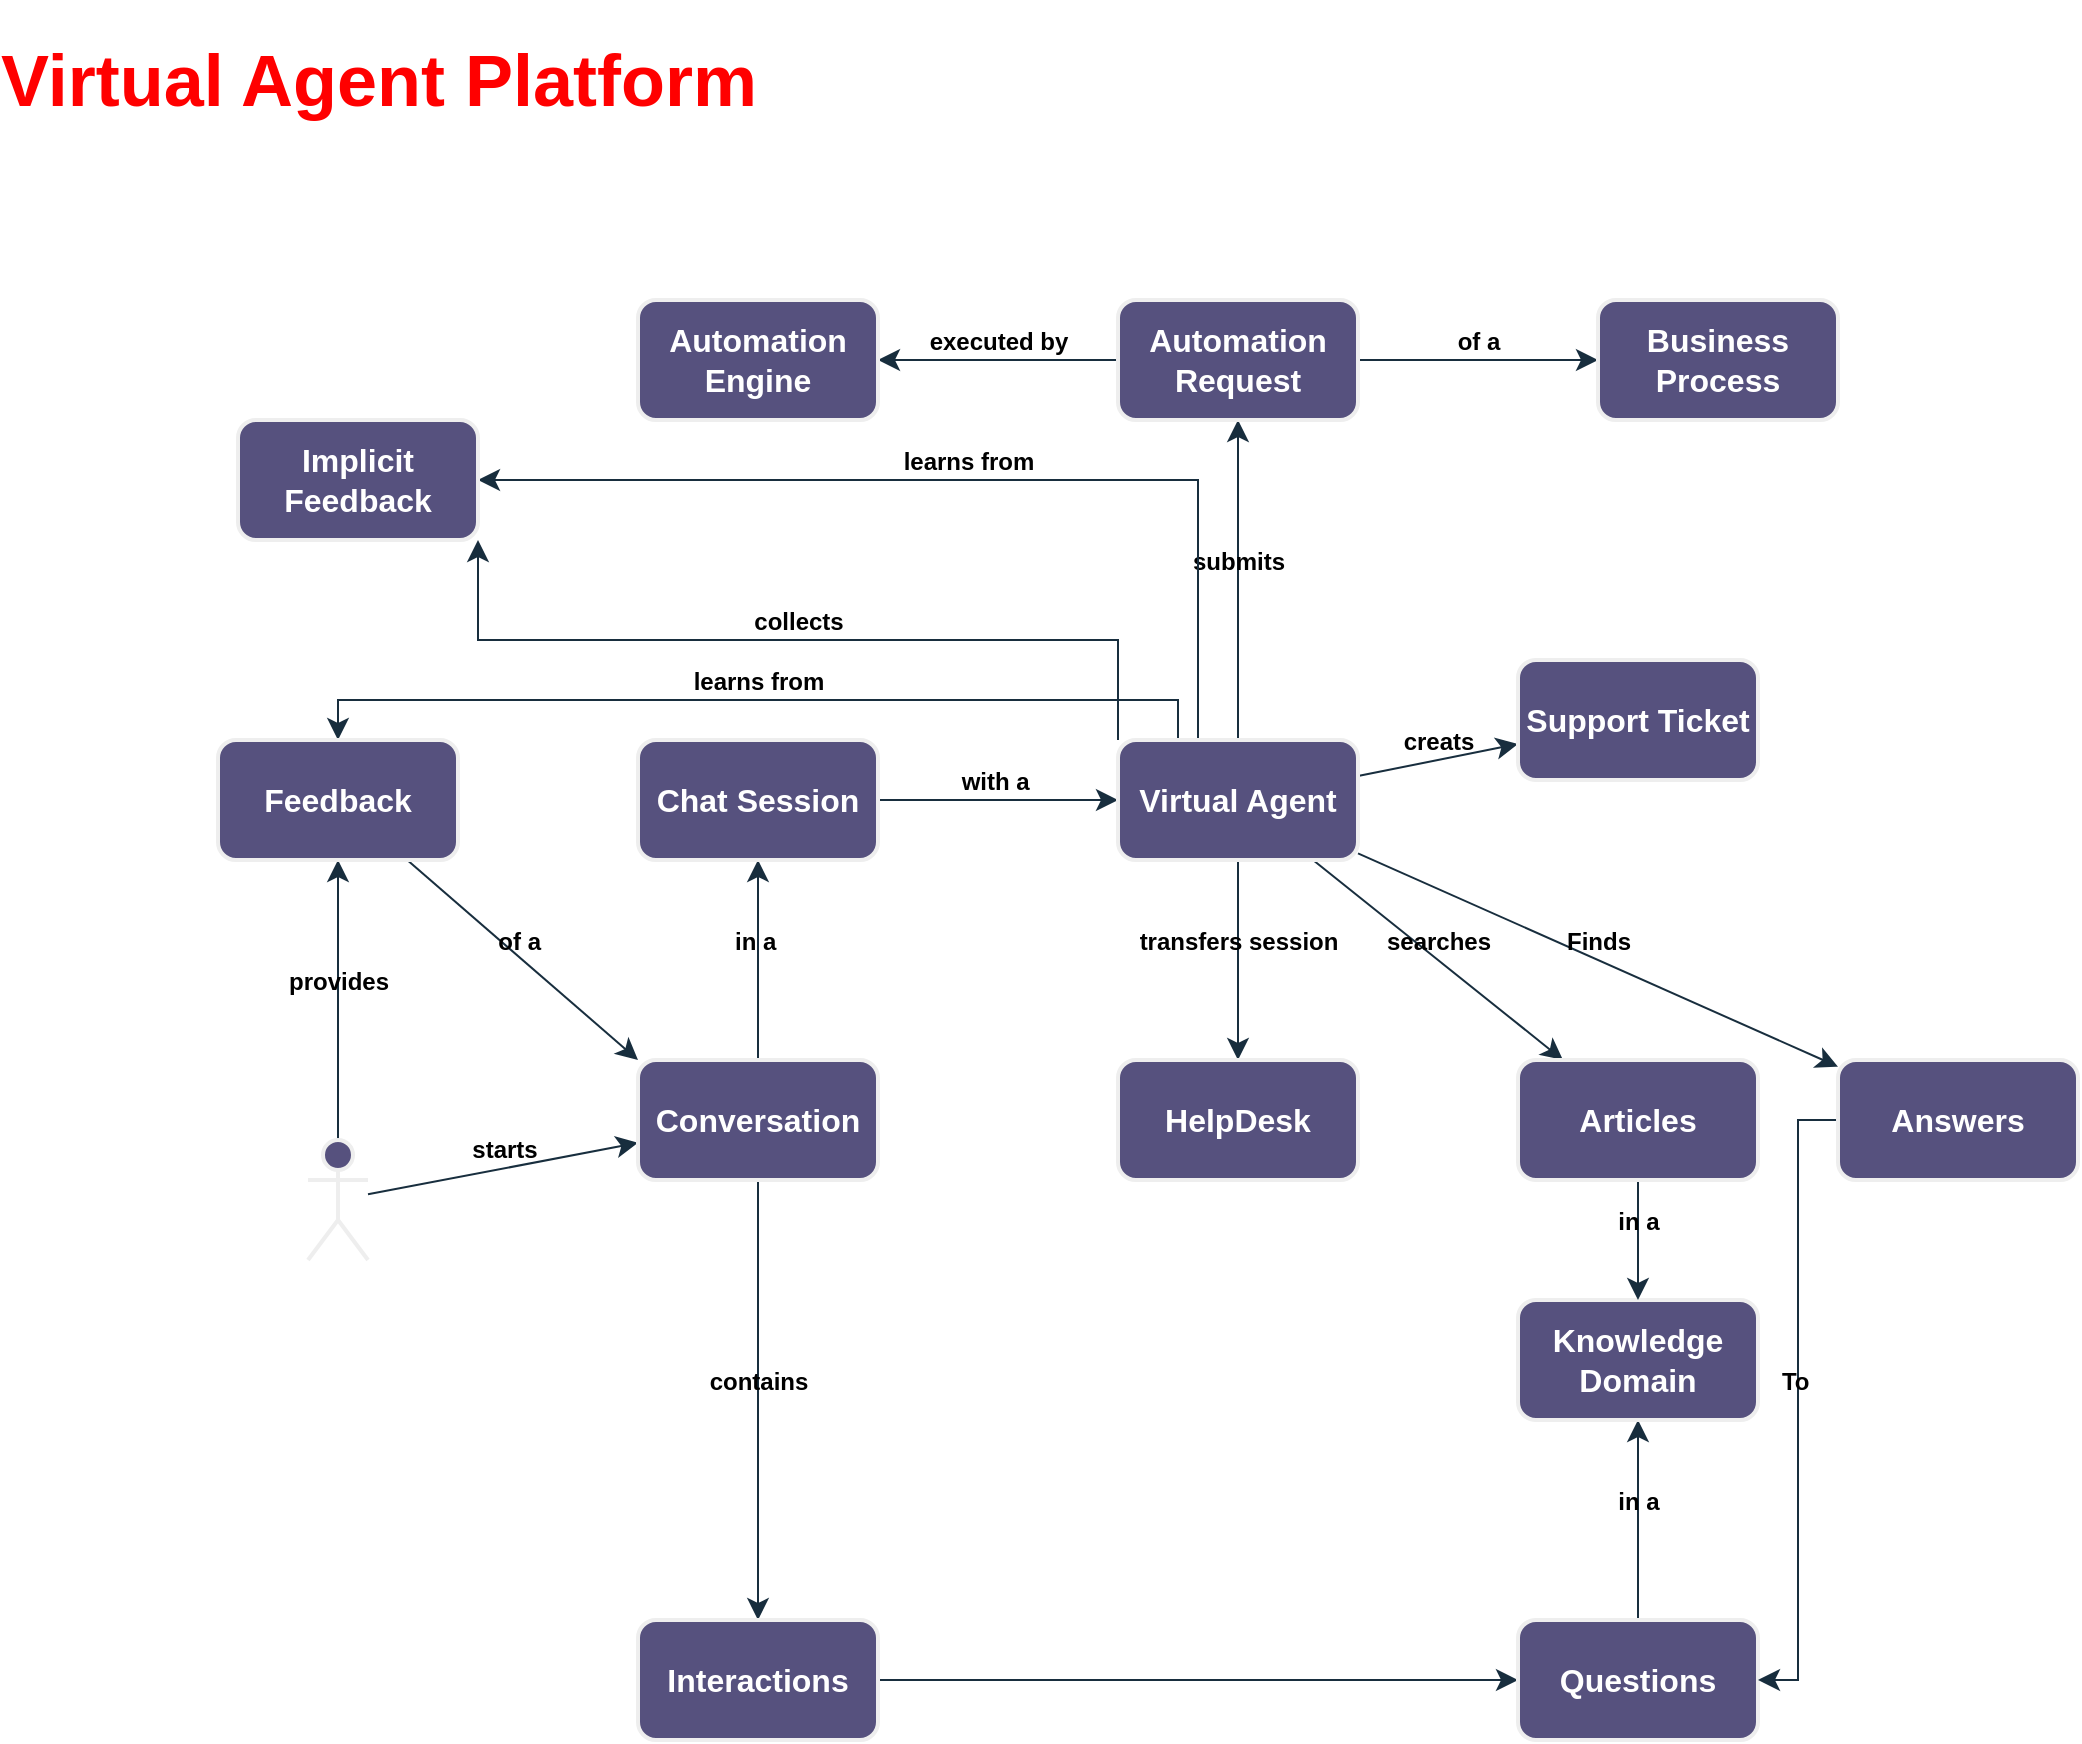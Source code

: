 <mxfile version="21.2.8" type="device" pages="3">
  <diagram id="rpL6jWQ9c_XShN91FnCf" name="va-uc">
    <mxGraphModel dx="6442" dy="3268" grid="1" gridSize="10" guides="1" tooltips="1" connect="1" arrows="1" fold="1" page="0" pageScale="1" pageWidth="1100" pageHeight="850" math="0" shadow="0">
      <root>
        <mxCell id="0" />
        <mxCell id="1" parent="0" />
        <mxCell id="Wj3O3esyXGBeLHRU0bX4-7" value="starts" style="edgeStyle=none;curved=1;rounded=0;orthogonalLoop=1;jettySize=auto;html=1;strokeColor=#182E3E;fontSize=12;startSize=8;endSize=8;align=center;verticalAlign=bottom;horizontal=1;fontStyle=1;labelBackgroundColor=none;fontColor=default;" edge="1" parent="1" source="Wj3O3esyXGBeLHRU0bX4-3" target="Wj3O3esyXGBeLHRU0bX4-6">
          <mxGeometry x="0.004" relative="1" as="geometry">
            <mxPoint as="offset" />
          </mxGeometry>
        </mxCell>
        <mxCell id="Ydh97llOuo6vlsWZ9xoe-21" value="provides" style="edgeStyle=none;curved=1;rounded=0;orthogonalLoop=1;jettySize=auto;html=1;strokeColor=#182E3E;fontSize=12;startSize=8;endSize=8;align=center;verticalAlign=bottom;horizontal=1;fontStyle=1;labelBackgroundColor=none;fontColor=default;" edge="1" parent="1" source="Wj3O3esyXGBeLHRU0bX4-3" target="Ydh97llOuo6vlsWZ9xoe-20">
          <mxGeometry relative="1" as="geometry" />
        </mxCell>
        <mxCell id="Wj3O3esyXGBeLHRU0bX4-3" value="User" style="shape=umlActor;verticalLabelPosition=bottom;verticalAlign=middle;html=1;outlineConnect=0;fontSize=16;rounded=1;labelBackgroundColor=none;fillColor=#56517E;strokeColor=#EEEEEE;strokeWidth=2;align=center;horizontal=1;whiteSpace=wrap;fontStyle=1;fontColor=#FFFFFF;" vertex="1" parent="1">
          <mxGeometry x="-4885" y="-1440" width="30" height="60" as="geometry" />
        </mxCell>
        <mxCell id="Wj3O3esyXGBeLHRU0bX4-11" value="in a&amp;nbsp;" style="edgeStyle=none;curved=1;rounded=0;orthogonalLoop=1;jettySize=auto;html=1;strokeColor=#182E3E;fontSize=12;startSize=8;endSize=8;align=center;verticalAlign=bottom;horizontal=1;fontStyle=1;labelBackgroundColor=none;fontColor=default;" edge="1" parent="1" source="Wj3O3esyXGBeLHRU0bX4-6" target="Wj3O3esyXGBeLHRU0bX4-8">
          <mxGeometry relative="1" as="geometry" />
        </mxCell>
        <mxCell id="Wj3O3esyXGBeLHRU0bX4-14" value="contains" style="edgeStyle=none;curved=1;rounded=0;orthogonalLoop=1;jettySize=auto;html=1;strokeColor=#182E3E;fontSize=12;startSize=8;endSize=8;align=center;verticalAlign=bottom;horizontal=1;fontStyle=1;labelBackgroundColor=none;fontColor=default;" edge="1" parent="1" source="Wj3O3esyXGBeLHRU0bX4-6" target="Wj3O3esyXGBeLHRU0bX4-13">
          <mxGeometry relative="1" as="geometry" />
        </mxCell>
        <mxCell id="Wj3O3esyXGBeLHRU0bX4-6" value="Conversation" style="html=1;fontSize=16;verticalAlign=middle;fillColor=#56517E;strokeColor=#EEEEEE;rounded=1;labelBackgroundColor=none;strokeWidth=2;align=center;horizontal=1;whiteSpace=wrap;fontStyle=1;fontColor=#FFFFFF;" vertex="1" parent="1">
          <mxGeometry x="-4720" y="-1480" width="120" height="60" as="geometry" />
        </mxCell>
        <mxCell id="Ydh97llOuo6vlsWZ9xoe-4" value="with a&amp;nbsp;" style="edgeStyle=none;curved=1;rounded=0;orthogonalLoop=1;jettySize=auto;html=1;strokeColor=#182E3E;fontSize=12;startSize=8;endSize=8;align=center;verticalAlign=bottom;horizontal=1;fontStyle=1;labelBackgroundColor=none;fontColor=default;" edge="1" parent="1" source="Wj3O3esyXGBeLHRU0bX4-8" target="Ydh97llOuo6vlsWZ9xoe-3">
          <mxGeometry relative="1" as="geometry" />
        </mxCell>
        <mxCell id="Wj3O3esyXGBeLHRU0bX4-8" value="Chat Session" style="html=1;fontSize=16;verticalAlign=middle;fillColor=#56517E;strokeColor=#EEEEEE;rounded=1;labelBackgroundColor=none;strokeWidth=2;align=center;horizontal=1;whiteSpace=wrap;fontStyle=1;fontColor=#FFFFFF;" vertex="1" parent="1">
          <mxGeometry x="-4720" y="-1640" width="120" height="60" as="geometry" />
        </mxCell>
        <mxCell id="Ydh97llOuo6vlsWZ9xoe-2" value="" style="edgeStyle=none;curved=1;rounded=0;orthogonalLoop=1;jettySize=auto;html=1;strokeColor=#182E3E;fontSize=12;startSize=8;endSize=8;align=center;verticalAlign=bottom;horizontal=1;fontStyle=1;labelBackgroundColor=none;fontColor=default;" edge="1" parent="1" source="Wj3O3esyXGBeLHRU0bX4-13" target="Ydh97llOuo6vlsWZ9xoe-1">
          <mxGeometry relative="1" as="geometry" />
        </mxCell>
        <mxCell id="Wj3O3esyXGBeLHRU0bX4-13" value="Interactions" style="html=1;fontSize=16;verticalAlign=middle;fillColor=#56517E;strokeColor=#EEEEEE;rounded=1;labelBackgroundColor=none;strokeWidth=2;align=center;horizontal=1;whiteSpace=wrap;fontStyle=1;fontColor=#FFFFFF;" vertex="1" parent="1">
          <mxGeometry x="-4720" y="-1200" width="120" height="60" as="geometry" />
        </mxCell>
        <mxCell id="Ydh97llOuo6vlsWZ9xoe-9" value="in a" style="edgeStyle=none;curved=1;rounded=0;orthogonalLoop=1;jettySize=auto;html=1;strokeColor=#182E3E;fontSize=12;startSize=8;endSize=8;align=center;verticalAlign=bottom;horizontal=1;fontStyle=1;labelBackgroundColor=none;fontColor=default;" edge="1" parent="1" source="Ydh97llOuo6vlsWZ9xoe-1" target="Ydh97llOuo6vlsWZ9xoe-8">
          <mxGeometry relative="1" as="geometry" />
        </mxCell>
        <mxCell id="Ydh97llOuo6vlsWZ9xoe-1" value="Questions" style="html=1;fontSize=16;verticalAlign=middle;fillColor=#56517E;strokeColor=#EEEEEE;rounded=1;labelBackgroundColor=none;strokeWidth=2;align=center;horizontal=1;whiteSpace=wrap;fontStyle=1;fontColor=#FFFFFF;" vertex="1" parent="1">
          <mxGeometry x="-4280" y="-1200" width="120" height="60" as="geometry" />
        </mxCell>
        <mxCell id="Ydh97llOuo6vlsWZ9xoe-6" value="Finds" style="edgeStyle=none;curved=1;rounded=0;orthogonalLoop=1;jettySize=auto;html=1;strokeColor=#182E3E;fontSize=12;startSize=8;endSize=8;align=center;verticalAlign=bottom;horizontal=1;fontStyle=1;labelBackgroundColor=none;fontColor=default;" edge="1" parent="1" source="Ydh97llOuo6vlsWZ9xoe-3" target="Ydh97llOuo6vlsWZ9xoe-5">
          <mxGeometry relative="1" as="geometry" />
        </mxCell>
        <mxCell id="Ydh97llOuo6vlsWZ9xoe-12" value="searches" style="edgeStyle=none;curved=1;rounded=0;orthogonalLoop=1;jettySize=auto;html=1;strokeColor=#182E3E;fontSize=12;startSize=8;endSize=8;align=center;verticalAlign=bottom;horizontal=1;fontStyle=1;labelBackgroundColor=none;fontColor=default;" edge="1" parent="1" source="Ydh97llOuo6vlsWZ9xoe-3" target="Ydh97llOuo6vlsWZ9xoe-11">
          <mxGeometry relative="1" as="geometry" />
        </mxCell>
        <mxCell id="Ydh97llOuo6vlsWZ9xoe-15" value="submits" style="edgeStyle=none;curved=1;rounded=0;orthogonalLoop=1;jettySize=auto;html=1;strokeColor=#182E3E;fontSize=12;startSize=8;endSize=8;align=center;verticalAlign=bottom;horizontal=1;fontStyle=1;labelBackgroundColor=none;fontColor=default;" edge="1" parent="1" source="Ydh97llOuo6vlsWZ9xoe-3" target="Ydh97llOuo6vlsWZ9xoe-14">
          <mxGeometry relative="1" as="geometry" />
        </mxCell>
        <mxCell id="Ydh97llOuo6vlsWZ9xoe-24" value="learns from" style="edgeStyle=orthogonalEdgeStyle;rounded=0;orthogonalLoop=1;jettySize=auto;html=1;exitX=0.25;exitY=0;exitDx=0;exitDy=0;entryX=0.5;entryY=0;entryDx=0;entryDy=0;strokeColor=#182E3E;fontSize=12;startSize=8;endSize=8;elbow=vertical;align=center;verticalAlign=bottom;horizontal=1;fontStyle=1;labelBackgroundColor=none;fontColor=default;" edge="1" parent="1" source="Ydh97llOuo6vlsWZ9xoe-3" target="Ydh97llOuo6vlsWZ9xoe-20">
          <mxGeometry relative="1" as="geometry" />
        </mxCell>
        <mxCell id="Ydh97llOuo6vlsWZ9xoe-29" value="transfers session" style="edgeStyle=none;curved=1;rounded=0;orthogonalLoop=1;jettySize=auto;html=1;strokeColor=#182E3E;fontSize=12;startSize=8;endSize=8;align=center;verticalAlign=bottom;horizontal=1;fontStyle=1;labelBackgroundColor=none;fontColor=default;" edge="1" parent="1" source="Ydh97llOuo6vlsWZ9xoe-3" target="Ydh97llOuo6vlsWZ9xoe-28">
          <mxGeometry relative="1" as="geometry" />
        </mxCell>
        <mxCell id="Ydh97llOuo6vlsWZ9xoe-31" value="creats" style="edgeStyle=none;curved=1;rounded=0;orthogonalLoop=1;jettySize=auto;html=1;strokeColor=#182E3E;fontSize=12;startSize=8;endSize=8;align=center;verticalAlign=bottom;horizontal=1;fontStyle=1;labelBackgroundColor=none;fontColor=default;" edge="1" parent="1" source="Ydh97llOuo6vlsWZ9xoe-3" target="Ydh97llOuo6vlsWZ9xoe-30">
          <mxGeometry relative="1" as="geometry" />
        </mxCell>
        <mxCell id="Ydh97llOuo6vlsWZ9xoe-41" value="&lt;b&gt;collects&lt;/b&gt;" style="edgeStyle=orthogonalEdgeStyle;rounded=0;orthogonalLoop=1;jettySize=auto;html=1;entryX=1;entryY=1;entryDx=0;entryDy=0;strokeColor=#182E3E;fontSize=12;startSize=8;endSize=8;exitX=0;exitY=0;exitDx=0;exitDy=0;labelBackgroundColor=none;fontColor=default;verticalAlign=bottom;" edge="1" parent="1" source="Ydh97llOuo6vlsWZ9xoe-3" target="Ydh97llOuo6vlsWZ9xoe-35">
          <mxGeometry relative="1" as="geometry" />
        </mxCell>
        <mxCell id="Ydh97llOuo6vlsWZ9xoe-42" value="learns from" style="edgeStyle=orthogonalEdgeStyle;rounded=0;orthogonalLoop=1;jettySize=auto;html=1;entryX=1;entryY=0.5;entryDx=0;entryDy=0;strokeColor=#182E3E;fontSize=12;startSize=8;endSize=8;fontStyle=1;labelBackgroundColor=none;fontColor=default;verticalAlign=bottom;" edge="1" parent="1" source="Ydh97llOuo6vlsWZ9xoe-3" target="Ydh97llOuo6vlsWZ9xoe-35">
          <mxGeometry relative="1" as="geometry">
            <Array as="points">
              <mxPoint x="-4440" y="-1770" />
            </Array>
          </mxGeometry>
        </mxCell>
        <mxCell id="Ydh97llOuo6vlsWZ9xoe-3" value="Virtual Agent" style="html=1;fontSize=16;verticalAlign=middle;fillColor=#56517E;strokeColor=#EEEEEE;rounded=1;labelBackgroundColor=none;strokeWidth=2;align=center;horizontal=1;whiteSpace=wrap;fontStyle=1;fontColor=#FFFFFF;" vertex="1" parent="1">
          <mxGeometry x="-4480" y="-1640" width="120" height="60" as="geometry" />
        </mxCell>
        <mxCell id="Ydh97llOuo6vlsWZ9xoe-7" value="To&amp;nbsp;" style="edgeStyle=orthogonalEdgeStyle;rounded=0;orthogonalLoop=1;jettySize=auto;html=1;entryX=1;entryY=0.5;entryDx=0;entryDy=0;strokeColor=#182E3E;fontSize=12;startSize=8;endSize=8;align=center;verticalAlign=bottom;horizontal=1;fontStyle=1;labelBackgroundColor=none;fontColor=default;" edge="1" parent="1" source="Ydh97llOuo6vlsWZ9xoe-5" target="Ydh97llOuo6vlsWZ9xoe-1">
          <mxGeometry relative="1" as="geometry" />
        </mxCell>
        <mxCell id="Ydh97llOuo6vlsWZ9xoe-5" value="Answers" style="html=1;fontSize=16;verticalAlign=middle;fillColor=#56517E;strokeColor=#EEEEEE;rounded=1;labelBackgroundColor=none;strokeWidth=2;align=center;horizontal=1;whiteSpace=wrap;fontStyle=1;fontColor=#FFFFFF;" vertex="1" parent="1">
          <mxGeometry x="-4120" y="-1480" width="120" height="60" as="geometry" />
        </mxCell>
        <mxCell id="Ydh97llOuo6vlsWZ9xoe-8" value="Knowledge Domain" style="html=1;fontSize=16;verticalAlign=middle;fillColor=#56517E;strokeColor=#EEEEEE;rounded=1;labelBackgroundColor=none;strokeWidth=2;align=center;horizontal=1;whiteSpace=wrap;fontStyle=1;fontColor=#FFFFFF;" vertex="1" parent="1">
          <mxGeometry x="-4280" y="-1360" width="120" height="60" as="geometry" />
        </mxCell>
        <mxCell id="Ydh97llOuo6vlsWZ9xoe-13" value="in a" style="edgeStyle=none;curved=1;rounded=0;orthogonalLoop=1;jettySize=auto;html=1;entryX=0.5;entryY=0;entryDx=0;entryDy=0;strokeColor=#182E3E;fontSize=12;startSize=8;endSize=8;align=center;verticalAlign=bottom;horizontal=1;fontStyle=1;labelBackgroundColor=none;fontColor=default;" edge="1" parent="1" source="Ydh97llOuo6vlsWZ9xoe-11" target="Ydh97llOuo6vlsWZ9xoe-8">
          <mxGeometry relative="1" as="geometry" />
        </mxCell>
        <mxCell id="Ydh97llOuo6vlsWZ9xoe-11" value="Articles" style="html=1;fontSize=16;verticalAlign=middle;fillColor=#56517E;strokeColor=#EEEEEE;rounded=1;labelBackgroundColor=none;strokeWidth=2;align=center;horizontal=1;whiteSpace=wrap;fontStyle=1;fontColor=#FFFFFF;" vertex="1" parent="1">
          <mxGeometry x="-4280" y="-1480" width="120" height="60" as="geometry" />
        </mxCell>
        <mxCell id="Ydh97llOuo6vlsWZ9xoe-17" value="of a" style="edgeStyle=none;curved=1;rounded=0;orthogonalLoop=1;jettySize=auto;html=1;strokeColor=#182E3E;fontSize=12;startSize=8;endSize=8;align=center;verticalAlign=bottom;horizontal=1;fontStyle=1;labelBackgroundColor=none;fontColor=default;" edge="1" parent="1" source="Ydh97llOuo6vlsWZ9xoe-14" target="Ydh97llOuo6vlsWZ9xoe-16">
          <mxGeometry relative="1" as="geometry" />
        </mxCell>
        <mxCell id="Ydh97llOuo6vlsWZ9xoe-19" value="executed by" style="edgeStyle=none;curved=1;rounded=0;orthogonalLoop=1;jettySize=auto;html=1;strokeColor=#182E3E;fontSize=12;startSize=8;endSize=8;align=center;verticalAlign=bottom;horizontal=1;fontStyle=1;labelBackgroundColor=none;fontColor=default;" edge="1" parent="1" source="Ydh97llOuo6vlsWZ9xoe-14" target="Ydh97llOuo6vlsWZ9xoe-18">
          <mxGeometry relative="1" as="geometry" />
        </mxCell>
        <mxCell id="Ydh97llOuo6vlsWZ9xoe-14" value="Automation Request" style="html=1;fontSize=16;verticalAlign=middle;fillColor=#56517E;strokeColor=#EEEEEE;rounded=1;labelBackgroundColor=none;strokeWidth=2;align=center;horizontal=1;whiteSpace=wrap;fontStyle=1;fontColor=#FFFFFF;" vertex="1" parent="1">
          <mxGeometry x="-4480" y="-1860" width="120" height="60" as="geometry" />
        </mxCell>
        <mxCell id="Ydh97llOuo6vlsWZ9xoe-16" value="Business Process" style="html=1;fontSize=16;verticalAlign=middle;fillColor=#56517E;strokeColor=#EEEEEE;rounded=1;labelBackgroundColor=none;strokeWidth=2;align=center;horizontal=1;whiteSpace=wrap;fontStyle=1;fontColor=#FFFFFF;" vertex="1" parent="1">
          <mxGeometry x="-4240" y="-1860" width="120" height="60" as="geometry" />
        </mxCell>
        <mxCell id="Ydh97llOuo6vlsWZ9xoe-18" value="Automation Engine" style="html=1;fontSize=16;verticalAlign=middle;fillColor=#56517E;strokeColor=#EEEEEE;rounded=1;labelBackgroundColor=none;strokeWidth=2;align=center;horizontal=1;whiteSpace=wrap;fontStyle=1;fontColor=#FFFFFF;" vertex="1" parent="1">
          <mxGeometry x="-4720" y="-1860" width="120" height="60" as="geometry" />
        </mxCell>
        <mxCell id="Ydh97llOuo6vlsWZ9xoe-22" value="of a&amp;nbsp;" style="edgeStyle=none;curved=1;rounded=0;orthogonalLoop=1;jettySize=auto;html=1;entryX=0;entryY=0;entryDx=0;entryDy=0;strokeColor=#182E3E;fontSize=12;startSize=8;endSize=8;align=center;verticalAlign=bottom;horizontal=1;fontStyle=1;labelBackgroundColor=none;fontColor=default;" edge="1" parent="1" source="Ydh97llOuo6vlsWZ9xoe-20" target="Wj3O3esyXGBeLHRU0bX4-6">
          <mxGeometry relative="1" as="geometry" />
        </mxCell>
        <mxCell id="Ydh97llOuo6vlsWZ9xoe-20" value="Feedback" style="html=1;fontSize=16;verticalAlign=middle;fillColor=#56517E;strokeColor=#EEEEEE;rounded=1;labelBackgroundColor=none;strokeWidth=2;align=center;horizontal=1;whiteSpace=wrap;fontStyle=1;fontColor=#FFFFFF;" vertex="1" parent="1">
          <mxGeometry x="-4930" y="-1640" width="120" height="60" as="geometry" />
        </mxCell>
        <mxCell id="Ydh97llOuo6vlsWZ9xoe-28" value="HelpDesk" style="html=1;fontSize=16;verticalAlign=middle;fillColor=#56517E;strokeColor=#EEEEEE;rounded=1;labelBackgroundColor=none;strokeWidth=2;align=center;horizontal=1;whiteSpace=wrap;fontStyle=1;fontColor=#FFFFFF;" vertex="1" parent="1">
          <mxGeometry x="-4480" y="-1480" width="120" height="60" as="geometry" />
        </mxCell>
        <mxCell id="Ydh97llOuo6vlsWZ9xoe-30" value="Support Ticket" style="html=1;fontSize=16;verticalAlign=middle;fillColor=#56517E;strokeColor=#EEEEEE;rounded=1;labelBackgroundColor=none;strokeWidth=2;align=center;horizontal=1;whiteSpace=wrap;fontStyle=1;fontColor=#FFFFFF;" vertex="1" parent="1">
          <mxGeometry x="-4280" y="-1680" width="120" height="60" as="geometry" />
        </mxCell>
        <mxCell id="Ydh97llOuo6vlsWZ9xoe-32" value="Virtual Agent Platform" style="text;strokeColor=none;fillColor=none;html=1;align=center;verticalAlign=middle;rounded=0;fontSize=36;fontColor=#FF0000;fontStyle=1;labelBackgroundColor=none;" vertex="1" parent="1">
          <mxGeometry x="-4890" y="-2010" width="80" height="80" as="geometry" />
        </mxCell>
        <mxCell id="Ydh97llOuo6vlsWZ9xoe-35" value="Implicit Feedback" style="whiteSpace=wrap;html=1;fontSize=16;fillColor=#56517E;strokeColor=#EEEEEE;rounded=1;labelBackgroundColor=none;strokeWidth=2;fontStyle=1;fontColor=#FFFFFF;" vertex="1" parent="1">
          <mxGeometry x="-4920" y="-1800" width="120" height="60" as="geometry" />
        </mxCell>
      </root>
    </mxGraphModel>
  </diagram>
  <diagram id="li198c5MaR8oTwC3FQc7" name="dem-er">
    <mxGraphModel dx="1242" dy="868" grid="1" gridSize="10" guides="1" tooltips="1" connect="1" arrows="1" fold="1" page="0" pageScale="1" pageWidth="1100" pageHeight="850" math="0" shadow="0">
      <root>
        <mxCell id="0" />
        <mxCell id="1" parent="0" />
        <mxCell id="Inc3xAQt4KQaS7gtwBUK-1" style="edgeStyle=orthogonalEdgeStyle;rounded=0;orthogonalLoop=1;jettySize=auto;html=1;dashed=1;" edge="1" parent="1" source="Inc3xAQt4KQaS7gtwBUK-3">
          <mxGeometry relative="1" as="geometry">
            <mxPoint x="470" y="240" as="targetPoint" />
          </mxGeometry>
        </mxCell>
        <mxCell id="Inc3xAQt4KQaS7gtwBUK-2" style="edgeStyle=orthogonalEdgeStyle;rounded=0;orthogonalLoop=1;jettySize=auto;html=1;entryX=0.55;entryY=-0.003;entryDx=0;entryDy=0;entryPerimeter=0;dashed=1;" edge="1" parent="1" source="Inc3xAQt4KQaS7gtwBUK-3" target="Inc3xAQt4KQaS7gtwBUK-17">
          <mxGeometry relative="1" as="geometry" />
        </mxCell>
        <mxCell id="Inc3xAQt4KQaS7gtwBUK-3" value="User" style="swimlane;whiteSpace=wrap;html=1;" vertex="1" parent="1">
          <mxGeometry x="90" y="160" width="200" height="200" as="geometry" />
        </mxCell>
        <mxCell id="Inc3xAQt4KQaS7gtwBUK-4" value="&lt;div&gt;User Department&lt;/div&gt;&lt;div&gt;User Domain&lt;/div&gt;&lt;div&gt;User Email Address&lt;/div&gt;&lt;div&gt;User Full Name&lt;/div&gt;&lt;div&gt;User Office&lt;/div&gt;&lt;div&gt;User Role&lt;/div&gt;&lt;div&gt;Username&lt;/div&gt;&lt;div&gt;Account ID&lt;/div&gt;&lt;div&gt;User ID&lt;/div&gt;" style="text;html=1;align=left;verticalAlign=middle;resizable=0;points=[];autosize=1;strokeColor=none;fillColor=none;" vertex="1" parent="Inc3xAQt4KQaS7gtwBUK-3">
          <mxGeometry x="10" y="25" width="130" height="140" as="geometry" />
        </mxCell>
        <mxCell id="Inc3xAQt4KQaS7gtwBUK-5" style="edgeStyle=orthogonalEdgeStyle;rounded=0;orthogonalLoop=1;jettySize=auto;html=1;dashed=1;" edge="1" parent="1" source="Inc3xAQt4KQaS7gtwBUK-8">
          <mxGeometry relative="1" as="geometry">
            <mxPoint x="830" y="200" as="targetPoint" />
          </mxGeometry>
        </mxCell>
        <mxCell id="Inc3xAQt4KQaS7gtwBUK-6" style="edgeStyle=orthogonalEdgeStyle;rounded=0;orthogonalLoop=1;jettySize=auto;html=1;entryX=0.45;entryY=0.007;entryDx=0;entryDy=0;entryPerimeter=0;" edge="1" parent="1" source="Inc3xAQt4KQaS7gtwBUK-8" target="Inc3xAQt4KQaS7gtwBUK-15">
          <mxGeometry relative="1" as="geometry" />
        </mxCell>
        <mxCell id="Inc3xAQt4KQaS7gtwBUK-7" style="edgeStyle=orthogonalEdgeStyle;rounded=0;orthogonalLoop=1;jettySize=auto;html=1;dashed=1;" edge="1" parent="1" source="Inc3xAQt4KQaS7gtwBUK-8">
          <mxGeometry relative="1" as="geometry">
            <mxPoint x="820" y="800" as="targetPoint" />
            <Array as="points">
              <mxPoint x="750" y="400" />
            </Array>
          </mxGeometry>
        </mxCell>
        <mxCell id="Inc3xAQt4KQaS7gtwBUK-8" value="Device" style="swimlane;whiteSpace=wrap;html=1;startSize=23;" vertex="1" parent="1">
          <mxGeometry x="470" y="140" width="200" height="500" as="geometry" />
        </mxCell>
        <mxCell id="Inc3xAQt4KQaS7gtwBUK-9" value="&lt;div&gt;User ID&lt;/div&gt;&lt;div&gt;Account ID&lt;/div&gt;&lt;div&gt;Account Name&lt;/div&gt;&lt;div&gt;Agent Current Status&lt;/div&gt;&lt;div&gt;Agent Version&lt;/div&gt;&lt;div&gt;City&lt;/div&gt;&lt;div&gt;Country&lt;/div&gt;&lt;div&gt;Department&lt;/div&gt;&lt;div&gt;Device ID&lt;/div&gt;&lt;div&gt;Device CPU Cores&lt;/div&gt;&lt;div&gt;Device CPU Frequency&lt;/div&gt;&lt;div&gt;Device CPU Generation&lt;/div&gt;&lt;div&gt;Device CPU Model&lt;/div&gt;&lt;div&gt;Device CPU Type&lt;/div&gt;&lt;div&gt;Device Manufacturer&lt;/div&gt;&lt;div&gt;Device Memory&lt;/div&gt;&lt;div&gt;Device Model&lt;/div&gt;&lt;div&gt;Device Name&lt;/div&gt;&lt;div&gt;Device Type&lt;/div&gt;&lt;div&gt;Enforce Privacy&lt;/div&gt;&lt;div&gt;IP Address&lt;/div&gt;&lt;div&gt;Last Reporting Datetime&lt;/div&gt;&lt;div&gt;Location&amp;nbsp;&lt;/div&gt;&lt;div&gt;&lt;div&gt;Data Center Location&lt;/div&gt;&lt;div&gt;Days From Last Boot&lt;/div&gt;&lt;/div&gt;&lt;div&gt;&lt;div&gt;OS Architecture&lt;/div&gt;&lt;div&gt;OS Disk Type&lt;/div&gt;&lt;div&gt;OS Name&lt;/div&gt;&lt;div&gt;OS Version&lt;/div&gt;&lt;/div&gt;" style="text;html=1;align=left;verticalAlign=middle;resizable=0;points=[];autosize=1;strokeColor=none;fillColor=none;" vertex="1" parent="Inc3xAQt4KQaS7gtwBUK-8">
          <mxGeometry x="10" y="30" width="150" height="430" as="geometry" />
        </mxCell>
        <mxCell id="Inc3xAQt4KQaS7gtwBUK-10" style="edgeStyle=orthogonalEdgeStyle;rounded=0;orthogonalLoop=1;jettySize=auto;html=1;entryX=0.5;entryY=0;entryDx=0;entryDy=0;dashed=1;" edge="1" parent="1" source="Inc3xAQt4KQaS7gtwBUK-11" target="Inc3xAQt4KQaS7gtwBUK-13">
          <mxGeometry relative="1" as="geometry" />
        </mxCell>
        <mxCell id="Inc3xAQt4KQaS7gtwBUK-11" value="Application" style="swimlane;whiteSpace=wrap;html=1;startSize=23;" vertex="1" parent="1">
          <mxGeometry x="827" y="130" width="200" height="240" as="geometry" />
        </mxCell>
        <mxCell id="Inc3xAQt4KQaS7gtwBUK-12" value="&lt;div&gt;Application ID&lt;/div&gt;&lt;div&gt;Device ID&lt;/div&gt;&lt;div&gt;Application&lt;/div&gt;&lt;div&gt;Application Type&lt;/div&gt;&lt;div&gt;Application Version&lt;/div&gt;&lt;div&gt;Browser&lt;/div&gt;&lt;div&gt;Business Location&lt;/div&gt;&lt;div&gt;Change Pilot Group&lt;/div&gt;&lt;div&gt;Client Device Name&lt;/div&gt;&lt;div&gt;Client Device Type&lt;/div&gt;" style="text;html=1;align=left;verticalAlign=middle;resizable=0;points=[];autosize=1;strokeColor=none;fillColor=none;" vertex="1" parent="Inc3xAQt4KQaS7gtwBUK-11">
          <mxGeometry x="13" y="40" width="130" height="160" as="geometry" />
        </mxCell>
        <mxCell id="Inc3xAQt4KQaS7gtwBUK-13" value="Application Event" style="swimlane;whiteSpace=wrap;html=1;" vertex="1" parent="1">
          <mxGeometry x="827" y="760" width="200" height="200" as="geometry" />
        </mxCell>
        <mxCell id="Inc3xAQt4KQaS7gtwBUK-14" value="&lt;div&gt;Application ID&lt;/div&gt;&lt;div&gt;Device ID&lt;/div&gt;&lt;div&gt;Activity&lt;/div&gt;&lt;div&gt;&lt;div&gt;Event Category&lt;/div&gt;&lt;div&gt;Event Details&lt;/div&gt;&lt;div&gt;Event Type&lt;/div&gt;&lt;div&gt;&lt;span style=&quot;background-color: initial;&quot;&gt;Title&lt;/span&gt;&lt;/div&gt;&lt;/div&gt;&lt;div&gt;&lt;span style=&quot;background-color: initial;&quot;&gt;Timeframe&lt;br&gt;&lt;/span&gt;&lt;/div&gt;" style="text;html=1;align=left;verticalAlign=middle;resizable=0;points=[];autosize=1;strokeColor=none;fillColor=none;" vertex="1" parent="Inc3xAQt4KQaS7gtwBUK-13">
          <mxGeometry x="23" y="25" width="110" height="130" as="geometry" />
        </mxCell>
        <mxCell id="Inc3xAQt4KQaS7gtwBUK-15" value="Reporting Agent" style="swimlane;whiteSpace=wrap;html=1;" vertex="1" parent="1">
          <mxGeometry x="480" y="750" width="200" height="200" as="geometry" />
        </mxCell>
        <mxCell id="Inc3xAQt4KQaS7gtwBUK-16" value="&lt;font style=&quot;font-size: 29px;&quot;&gt;DEM&lt;/font&gt;" style="text;html=1;strokeColor=none;fillColor=none;align=center;verticalAlign=middle;whiteSpace=wrap;rounded=0;" vertex="1" parent="1">
          <mxGeometry x="120" y="40" width="310" height="30" as="geometry" />
        </mxCell>
        <mxCell id="Inc3xAQt4KQaS7gtwBUK-17" value="Activity" style="swimlane;whiteSpace=wrap;html=1;" vertex="1" parent="1">
          <mxGeometry x="80" y="440" width="200" height="200" as="geometry" />
        </mxCell>
        <mxCell id="Inc3xAQt4KQaS7gtwBUK-18" value="" style="endArrow=classic;html=1;rounded=0;" edge="1" parent="1">
          <mxGeometry width="50" height="50" relative="1" as="geometry">
            <mxPoint x="440" y="42" as="sourcePoint" />
            <mxPoint x="560" y="40" as="targetPoint" />
          </mxGeometry>
        </mxCell>
        <mxCell id="Inc3xAQt4KQaS7gtwBUK-19" value="" style="endArrow=classic;html=1;rounded=0;dashed=1;" edge="1" parent="1">
          <mxGeometry width="50" height="50" relative="1" as="geometry">
            <mxPoint x="440" y="82" as="sourcePoint" />
            <mxPoint x="560" y="80" as="targetPoint" />
          </mxGeometry>
        </mxCell>
        <mxCell id="Inc3xAQt4KQaS7gtwBUK-20" value="1:1 relation" style="text;html=1;strokeColor=none;fillColor=none;align=center;verticalAlign=middle;whiteSpace=wrap;rounded=0;" vertex="1" parent="1">
          <mxGeometry x="580" y="20" width="60" height="30" as="geometry" />
        </mxCell>
        <mxCell id="Inc3xAQt4KQaS7gtwBUK-21" value="1:N relation" style="text;html=1;strokeColor=none;fillColor=none;align=center;verticalAlign=middle;whiteSpace=wrap;rounded=0;" vertex="1" parent="1">
          <mxGeometry x="580" y="70" width="60" height="30" as="geometry" />
        </mxCell>
      </root>
    </mxGraphModel>
  </diagram>
  <diagram id="xBV2r6iF7IoE8slk_3zZ" name="dem-er-1.0">
    <mxGraphModel dx="842" dy="868" grid="1" gridSize="10" guides="1" tooltips="1" connect="1" arrows="1" fold="1" page="0" pageScale="1" pageWidth="1100" pageHeight="850" math="0" shadow="0">
      <root>
        <mxCell id="0" />
        <mxCell id="1" parent="0" />
        <mxCell id="CtzoNdGdWllm24QItfHO-1" value="User" style="swimlane;childLayout=stackLayout;horizontal=1;startSize=50;horizontalStack=0;rounded=1;fontSize=14;fontStyle=1;strokeWidth=2;resizeParent=0;resizeLast=1;shadow=0;dashed=0;align=center;arcSize=4;whiteSpace=wrap;html=1;strokeColor=#788AA3;fontColor=#46495D;fillColor=#B2C9AB;labelBackgroundColor=none;swimlaneLine=1;" vertex="1" parent="1">
          <mxGeometry x="520" y="440" width="200" height="280" as="geometry" />
        </mxCell>
        <mxCell id="CtzoNdGdWllm24QItfHO-2" value="department&lt;br&gt;domain&lt;br&gt;email Address&lt;br&gt;full Name&amp;nbsp;&lt;br&gt;office&lt;br&gt;role&lt;br&gt;username&lt;br&gt;account ID&lt;br&gt;user id&lt;br&gt;&lt;br&gt;" style="align=left;strokeColor=none;fillColor=none;spacingLeft=4;fontSize=12;verticalAlign=top;resizable=0;rotatable=0;part=1;html=1;fontColor=#46495D;labelBackgroundColor=none;swimlaneLine=1;rounded=1;shadow=0;fontStyle=1" vertex="1" parent="CtzoNdGdWllm24QItfHO-1">
          <mxGeometry y="50" width="200" height="230" as="geometry" />
        </mxCell>
        <mxCell id="argG7PuJPWqvoh6IhJqg-1" value="Device" style="swimlane;childLayout=stackLayout;horizontal=1;startSize=50;horizontalStack=0;rounded=1;fontSize=14;fontStyle=1;strokeWidth=2;resizeParent=0;resizeLast=1;shadow=0;dashed=0;align=center;arcSize=4;whiteSpace=wrap;html=1;strokeColor=#788AA3;fontColor=#46495D;fillColor=#B2C9AB;labelBackgroundColor=none;swimlaneLine=1;" vertex="1" parent="1">
          <mxGeometry x="880" y="440" width="240" height="520" as="geometry" />
        </mxCell>
        <mxCell id="argG7PuJPWqvoh6IhJqg-2" value="&lt;div style=&quot;border-color: var(--border-color); color: rgb(0, 0, 0);&quot;&gt;User ID&lt;/div&gt;&lt;div style=&quot;border-color: var(--border-color); color: rgb(0, 0, 0);&quot;&gt;Account ID&lt;/div&gt;&lt;div style=&quot;border-color: var(--border-color); color: rgb(0, 0, 0);&quot;&gt;Account Name&lt;/div&gt;&lt;div style=&quot;border-color: var(--border-color); color: rgb(0, 0, 0);&quot;&gt;Agent Current Status&lt;/div&gt;&lt;div style=&quot;border-color: var(--border-color); color: rgb(0, 0, 0);&quot;&gt;Agent Version&lt;/div&gt;&lt;div style=&quot;border-color: var(--border-color); color: rgb(0, 0, 0);&quot;&gt;City&lt;/div&gt;&lt;div style=&quot;border-color: var(--border-color); color: rgb(0, 0, 0);&quot;&gt;Country&lt;/div&gt;&lt;div style=&quot;border-color: var(--border-color); color: rgb(0, 0, 0);&quot;&gt;Department&lt;/div&gt;&lt;div style=&quot;border-color: var(--border-color); color: rgb(0, 0, 0);&quot;&gt;Device ID&lt;/div&gt;&lt;div style=&quot;border-color: var(--border-color); color: rgb(0, 0, 0);&quot;&gt;Device CPU Cores&lt;/div&gt;&lt;div style=&quot;border-color: var(--border-color); color: rgb(0, 0, 0);&quot;&gt;Device CPU Frequency&lt;/div&gt;&lt;div style=&quot;border-color: var(--border-color); color: rgb(0, 0, 0);&quot;&gt;Device CPU Generation&lt;/div&gt;&lt;div style=&quot;border-color: var(--border-color); color: rgb(0, 0, 0);&quot;&gt;Device CPU Model&lt;/div&gt;&lt;div style=&quot;border-color: var(--border-color); color: rgb(0, 0, 0);&quot;&gt;Device CPU Type&lt;/div&gt;&lt;div style=&quot;border-color: var(--border-color); color: rgb(0, 0, 0);&quot;&gt;Device Manufacturer&lt;/div&gt;&lt;div style=&quot;border-color: var(--border-color); color: rgb(0, 0, 0);&quot;&gt;Device Memory&lt;/div&gt;&lt;div style=&quot;border-color: var(--border-color); color: rgb(0, 0, 0);&quot;&gt;Device Model&lt;/div&gt;&lt;div style=&quot;border-color: var(--border-color); color: rgb(0, 0, 0);&quot;&gt;Device Name&lt;/div&gt;&lt;div style=&quot;border-color: var(--border-color); color: rgb(0, 0, 0);&quot;&gt;Device Type&lt;/div&gt;&lt;div style=&quot;border-color: var(--border-color); color: rgb(0, 0, 0);&quot;&gt;Enforce Privacy&lt;/div&gt;&lt;div style=&quot;border-color: var(--border-color); color: rgb(0, 0, 0);&quot;&gt;IP Address&lt;/div&gt;&lt;div style=&quot;border-color: var(--border-color); color: rgb(0, 0, 0);&quot;&gt;Last Reporting Datetime&lt;/div&gt;&lt;div style=&quot;border-color: var(--border-color); color: rgb(0, 0, 0);&quot;&gt;Location&amp;nbsp;&lt;/div&gt;&lt;div style=&quot;border-color: var(--border-color); color: rgb(0, 0, 0);&quot;&gt;&lt;div style=&quot;border-color: var(--border-color);&quot;&gt;Data Center Location&lt;/div&gt;&lt;div style=&quot;border-color: var(--border-color);&quot;&gt;Days From Last Boot&lt;/div&gt;&lt;/div&gt;&lt;div style=&quot;border-color: var(--border-color); color: rgb(0, 0, 0);&quot;&gt;&lt;div style=&quot;border-color: var(--border-color);&quot;&gt;OS Architecture&lt;/div&gt;&lt;div style=&quot;border-color: var(--border-color);&quot;&gt;OS Disk Type&lt;/div&gt;&lt;div style=&quot;border-color: var(--border-color);&quot;&gt;OS Name&lt;/div&gt;&lt;div style=&quot;border-color: var(--border-color);&quot;&gt;OS Version&lt;/div&gt;&lt;/div&gt;" style="align=left;strokeColor=none;fillColor=none;spacingLeft=4;fontSize=12;verticalAlign=top;resizable=0;rotatable=0;part=1;html=1;fontColor=#46495D;labelBackgroundColor=none;swimlaneLine=1;rounded=1;shadow=0;fontStyle=1" vertex="1" parent="argG7PuJPWqvoh6IhJqg-1">
          <mxGeometry y="50" width="240" height="470" as="geometry" />
        </mxCell>
        <mxCell id="eAUyHtXUNsaT5GKJS0gE-1" value="" style="edgeStyle=orthogonalEdgeStyle;fontSize=12;html=1;endArrow=ERzeroToMany;startArrow=ERmandOne;rounded=0;strokeColor=#788AA3;fontColor=default;startSize=8;endSize=8;fillColor=#B2C9AB;entryX=0;entryY=0.25;entryDx=0;entryDy=0;exitX=1;exitY=0.5;exitDx=0;exitDy=0;labelBackgroundColor=none;strokeWidth=3;" edge="1" parent="1" source="CtzoNdGdWllm24QItfHO-2" target="argG7PuJPWqvoh6IhJqg-2">
          <mxGeometry width="100" height="100" relative="1" as="geometry">
            <mxPoint x="730" y="785" as="sourcePoint" />
            <mxPoint x="830" y="685" as="targetPoint" />
          </mxGeometry>
        </mxCell>
        <mxCell id="Af2SlGao3C-HZNYMFYj_-1" value="Application" style="swimlane;childLayout=stackLayout;horizontal=1;startSize=50;horizontalStack=0;rounded=1;fontSize=14;fontStyle=1;strokeWidth=2;resizeParent=0;resizeLast=1;shadow=0;dashed=0;align=center;arcSize=4;whiteSpace=wrap;html=1;strokeColor=#788AA3;fontColor=#46495D;fillColor=#B2C9AB;labelBackgroundColor=none;swimlaneLine=1;" vertex="1" parent="1">
          <mxGeometry x="880" y="1000" width="200" height="280" as="geometry" />
        </mxCell>
        <mxCell id="Af2SlGao3C-HZNYMFYj_-2" value="&lt;div style=&quot;border-color: var(--border-color); color: rgb(0, 0, 0);&quot;&gt;Application ID&lt;/div&gt;&lt;div style=&quot;border-color: var(--border-color); color: rgb(0, 0, 0);&quot;&gt;Device ID&lt;/div&gt;&lt;div style=&quot;border-color: var(--border-color); color: rgb(0, 0, 0);&quot;&gt;Application&lt;/div&gt;&lt;div style=&quot;border-color: var(--border-color); color: rgb(0, 0, 0);&quot;&gt;Application Type&lt;/div&gt;&lt;div style=&quot;border-color: var(--border-color); color: rgb(0, 0, 0);&quot;&gt;Application Version&lt;/div&gt;&lt;div style=&quot;border-color: var(--border-color); color: rgb(0, 0, 0);&quot;&gt;Browser&lt;/div&gt;&lt;div style=&quot;border-color: var(--border-color); color: rgb(0, 0, 0);&quot;&gt;Business Location&lt;/div&gt;&lt;div style=&quot;border-color: var(--border-color); color: rgb(0, 0, 0);&quot;&gt;Change Pilot Group&lt;/div&gt;&lt;div style=&quot;border-color: var(--border-color); color: rgb(0, 0, 0);&quot;&gt;Client Device Name&lt;/div&gt;&lt;div style=&quot;border-color: var(--border-color); color: rgb(0, 0, 0);&quot;&gt;Client Device Type&lt;/div&gt;" style="align=left;strokeColor=none;fillColor=none;spacingLeft=4;fontSize=12;verticalAlign=top;resizable=0;rotatable=0;part=1;html=1;fontColor=#46495D;labelBackgroundColor=none;swimlaneLine=1;rounded=1;shadow=0;fontStyle=1" vertex="1" parent="Af2SlGao3C-HZNYMFYj_-1">
          <mxGeometry y="50" width="200" height="230" as="geometry" />
        </mxCell>
        <mxCell id="3duQ6duyW9rDNpZQ9TZA-1" value="" style="edgeStyle=orthogonalEdgeStyle;fontSize=12;html=1;endArrow=ERoneToMany;rounded=0;strokeColor=#788AA3;fontColor=default;startSize=8;endSize=8;fillColor=#B2C9AB;entryX=1;entryY=0.25;entryDx=0;entryDy=0;exitX=1;exitY=0.5;exitDx=0;exitDy=0;labelBackgroundColor=none;strokeWidth=3;" edge="1" parent="1" source="argG7PuJPWqvoh6IhJqg-2" target="Af2SlGao3C-HZNYMFYj_-2">
          <mxGeometry width="100" height="100" relative="1" as="geometry">
            <mxPoint x="1150" y="840" as="sourcePoint" />
            <mxPoint x="1230" y="600" as="targetPoint" />
          </mxGeometry>
        </mxCell>
        <mxCell id="bOAExNxq2eTpcH_dtTs5-1" value="Application Event" style="swimlane;childLayout=stackLayout;horizontal=1;startSize=50;horizontalStack=0;rounded=1;fontSize=14;fontStyle=1;strokeWidth=2;resizeParent=0;resizeLast=1;shadow=0;dashed=0;align=center;arcSize=4;whiteSpace=wrap;html=1;strokeColor=#788AA3;fontColor=#46495D;fillColor=#B2C9AB;labelBackgroundColor=none;swimlaneLine=1;" vertex="1" parent="1">
          <mxGeometry x="1240" y="1000" width="200" height="280" as="geometry" />
        </mxCell>
        <mxCell id="bOAExNxq2eTpcH_dtTs5-2" value="&lt;div style=&quot;border-color: var(--border-color); color: rgb(0, 0, 0);&quot;&gt;Application ID&lt;/div&gt;&lt;div style=&quot;border-color: var(--border-color); color: rgb(0, 0, 0);&quot;&gt;Device ID&lt;/div&gt;&lt;div style=&quot;border-color: var(--border-color); color: rgb(0, 0, 0);&quot;&gt;Activity&lt;/div&gt;&lt;div style=&quot;border-color: var(--border-color); color: rgb(0, 0, 0);&quot;&gt;&lt;div style=&quot;border-color: var(--border-color);&quot;&gt;Event Category&lt;/div&gt;&lt;div style=&quot;border-color: var(--border-color);&quot;&gt;Event Details&lt;/div&gt;&lt;div style=&quot;border-color: var(--border-color);&quot;&gt;Event Type&lt;/div&gt;&lt;div style=&quot;border-color: var(--border-color);&quot;&gt;Title&lt;/div&gt;&lt;/div&gt;&lt;div style=&quot;border-color: var(--border-color); color: rgb(0, 0, 0);&quot;&gt;&lt;span style=&quot;border-color: var(--border-color); background-color: initial;&quot;&gt;Timeframe&lt;/span&gt;&lt;/div&gt;" style="align=left;strokeColor=none;fillColor=none;spacingLeft=4;fontSize=12;verticalAlign=top;resizable=0;rotatable=0;part=1;html=1;fontColor=#46495D;labelBackgroundColor=none;swimlaneLine=1;rounded=1;shadow=0;fontStyle=1" vertex="1" parent="bOAExNxq2eTpcH_dtTs5-1">
          <mxGeometry y="50" width="200" height="230" as="geometry" />
        </mxCell>
        <mxCell id="-cBX_8wHS6fHXfCvAd4Y-1" value="" style="edgeStyle=orthogonalEdgeStyle;fontSize=12;html=1;endArrow=ERoneToMany;rounded=0;strokeColor=#788AA3;fontColor=default;startSize=8;endSize=8;fillColor=#B2C9AB;labelBackgroundColor=none;strokeWidth=3;" edge="1" parent="1" source="Af2SlGao3C-HZNYMFYj_-2" target="bOAExNxq2eTpcH_dtTs5-2">
          <mxGeometry width="100" height="100" relative="1" as="geometry">
            <mxPoint x="1190" y="860" as="sourcePoint" />
            <mxPoint x="1290" y="760" as="targetPoint" />
          </mxGeometry>
        </mxCell>
        <mxCell id="v8WDz5Mod1kn45iKAO8s-1" value="Reporting Agent" style="swimlane;childLayout=stackLayout;horizontal=1;startSize=50;horizontalStack=0;rounded=1;fontSize=14;fontStyle=1;strokeWidth=2;resizeParent=0;resizeLast=1;shadow=0;dashed=0;align=center;arcSize=4;whiteSpace=wrap;html=1;strokeColor=#788AA3;fontColor=#46495D;fillColor=#B2C9AB;labelBackgroundColor=none;swimlaneLine=1;" vertex="1" parent="1">
          <mxGeometry x="1240" y="440" width="160" height="120" as="geometry" />
        </mxCell>
        <mxCell id="v8WDz5Mod1kn45iKAO8s-2" value="agentName" style="align=left;strokeColor=none;fillColor=none;spacingLeft=4;fontSize=12;verticalAlign=top;resizable=0;rotatable=0;part=1;html=1;fontColor=#46495D;labelBackgroundColor=none;swimlaneLine=1;rounded=1;shadow=0;fontStyle=1" vertex="1" parent="v8WDz5Mod1kn45iKAO8s-1">
          <mxGeometry y="50" width="160" height="70" as="geometry" />
        </mxCell>
        <mxCell id="dQqMjMc2pqYAQ3krdfXa-1" value="Activity" style="swimlane;childLayout=stackLayout;horizontal=1;startSize=50;horizontalStack=0;rounded=1;fontSize=14;fontStyle=1;strokeWidth=2;resizeParent=0;resizeLast=1;shadow=0;dashed=0;align=center;arcSize=4;whiteSpace=wrap;html=1;strokeColor=#788AA3;fontColor=#46495D;fillColor=#B2C9AB;labelBackgroundColor=none;swimlaneLine=1;" vertex="1" parent="1">
          <mxGeometry x="520" y="1000" width="200" height="280" as="geometry" />
        </mxCell>
        <mxCell id="dQqMjMc2pqYAQ3krdfXa-2" value="type" style="align=left;strokeColor=none;fillColor=none;spacingLeft=4;fontSize=12;verticalAlign=top;resizable=0;rotatable=0;part=1;html=1;fontColor=#46495D;labelBackgroundColor=none;swimlaneLine=1;rounded=1;shadow=0;fontStyle=1" vertex="1" parent="dQqMjMc2pqYAQ3krdfXa-1">
          <mxGeometry y="50" width="200" height="230" as="geometry" />
        </mxCell>
        <mxCell id="CZAYAQppjmDUSlXsPMyc-4" value="" style="edgeStyle=orthogonalEdgeStyle;fontSize=12;html=1;endArrow=ERoneToMany;rounded=0;strokeColor=#788AA3;fontColor=default;startSize=8;endSize=8;fillColor=#B2C9AB;entryX=0.5;entryY=0;entryDx=0;entryDy=0;exitX=0.5;exitY=1;exitDx=0;exitDy=0;labelBackgroundColor=none;strokeWidth=3;" edge="1" parent="1" source="CtzoNdGdWllm24QItfHO-2" target="dQqMjMc2pqYAQ3krdfXa-1">
          <mxGeometry width="100" height="100" relative="1" as="geometry">
            <mxPoint x="610" y="740" as="sourcePoint" />
            <mxPoint x="620" y="900" as="targetPoint" />
          </mxGeometry>
        </mxCell>
        <mxCell id="p2F1QnFQHMSvErxrvYTI-1" value="" style="edgeStyle=orthogonalEdgeStyle;fontSize=12;html=1;endArrow=ERmandOne;startArrow=ERmandOne;rounded=0;strokeColor=#788AA3;fontColor=default;startSize=8;endSize=8;fillColor=#B2C9AB;exitX=1;exitY=0.25;exitDx=0;exitDy=0;entryX=0;entryY=0.5;entryDx=0;entryDy=0;labelBackgroundColor=none;strokeWidth=3;" edge="1" parent="1" source="argG7PuJPWqvoh6IhJqg-2" target="v8WDz5Mod1kn45iKAO8s-1">
          <mxGeometry width="100" height="100" relative="1" as="geometry">
            <mxPoint x="1210" y="690" as="sourcePoint" />
            <mxPoint x="1310" y="590" as="targetPoint" />
          </mxGeometry>
        </mxCell>
        <mxCell id="p2F1QnFQHMSvErxrvYTI-2" value="&lt;h1&gt;&lt;span style=&quot;font-size: 36px; color: rgb(255, 0, 0); background-color: initial;&quot;&gt;Digital Experience Monitoring&lt;/span&gt;&lt;br&gt;&lt;/h1&gt;&lt;div&gt;&lt;h2 style=&quot;border-color: var(--border-color);&quot;&gt;Logical ER Model&lt;/h2&gt;&lt;/div&gt;&lt;pre&gt;version 0.1&lt;/pre&gt;" style="text;strokeColor=none;fillColor=none;html=1;align=left;verticalAlign=middle;whiteSpace=wrap;rounded=1;fontSize=16;fontColor=#46495D;labelBackgroundColor=none;swimlaneLine=1;shadow=0;fontStyle=1" vertex="1" parent="1">
          <mxGeometry x="490" y="140" width="750" height="90" as="geometry" />
        </mxCell>
      </root>
    </mxGraphModel>
  </diagram>
</mxfile>
